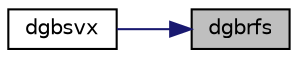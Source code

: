 digraph "dgbrfs"
{
 // LATEX_PDF_SIZE
  edge [fontname="Helvetica",fontsize="10",labelfontname="Helvetica",labelfontsize="10"];
  node [fontname="Helvetica",fontsize="10",shape=record];
  rankdir="RL";
  Node1 [label="dgbrfs",height=0.2,width=0.4,color="black", fillcolor="grey75", style="filled", fontcolor="black",tooltip="DGBRFS"];
  Node1 -> Node2 [dir="back",color="midnightblue",fontsize="10",style="solid",fontname="Helvetica"];
  Node2 [label="dgbsvx",height=0.2,width=0.4,color="black", fillcolor="white", style="filled",URL="$dgbsvx_8f.html#a5635d8f59dd5ccf4ff36868ecdc20a11",tooltip="DGBSVX computes the solution to system of linear equations A * X = B for GB matrices"];
}

